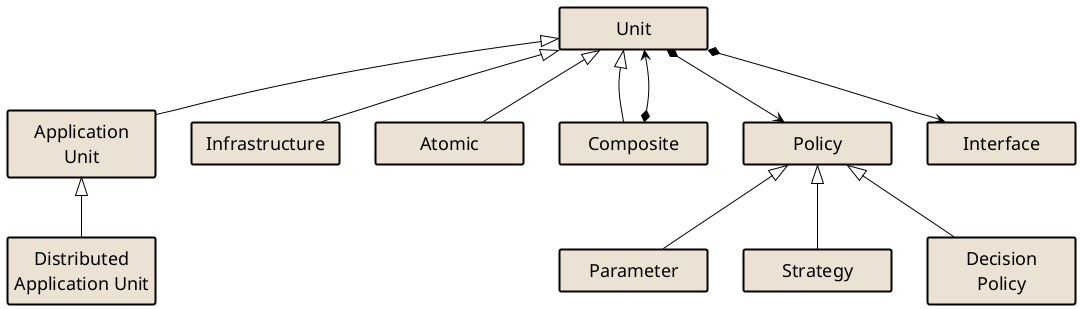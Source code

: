 @startuml

hide members
hide circle

skinparam ClassArrowColor Black
skinparam ClassBorderColor Black
skinparam ClassFontColor Black
skinparam ClassFontName "Calibri Normal"
skinparam ClassFontSize 18
skinparam ClassBackgroundColor #ebe2d4
skinparam ClassBorderThickness 2
skinparam Shadowing false
skinparam Padding 4
skinparam SameClassWidth true


Unit <|-- "Application\nUnit"
Unit <|-- Infrastructure
Unit <|-- Atomic
Unit <|-- Composite

"Application\nUnit" <|-- "Distributed\nApplication Unit"

Composite *--> Unit

Unit *--> Policy
Unit *--> Interface

Policy <|-- Parameter
Policy <|-- Strategy
Policy <|-- "Decision\nPolicy"

@enduml
